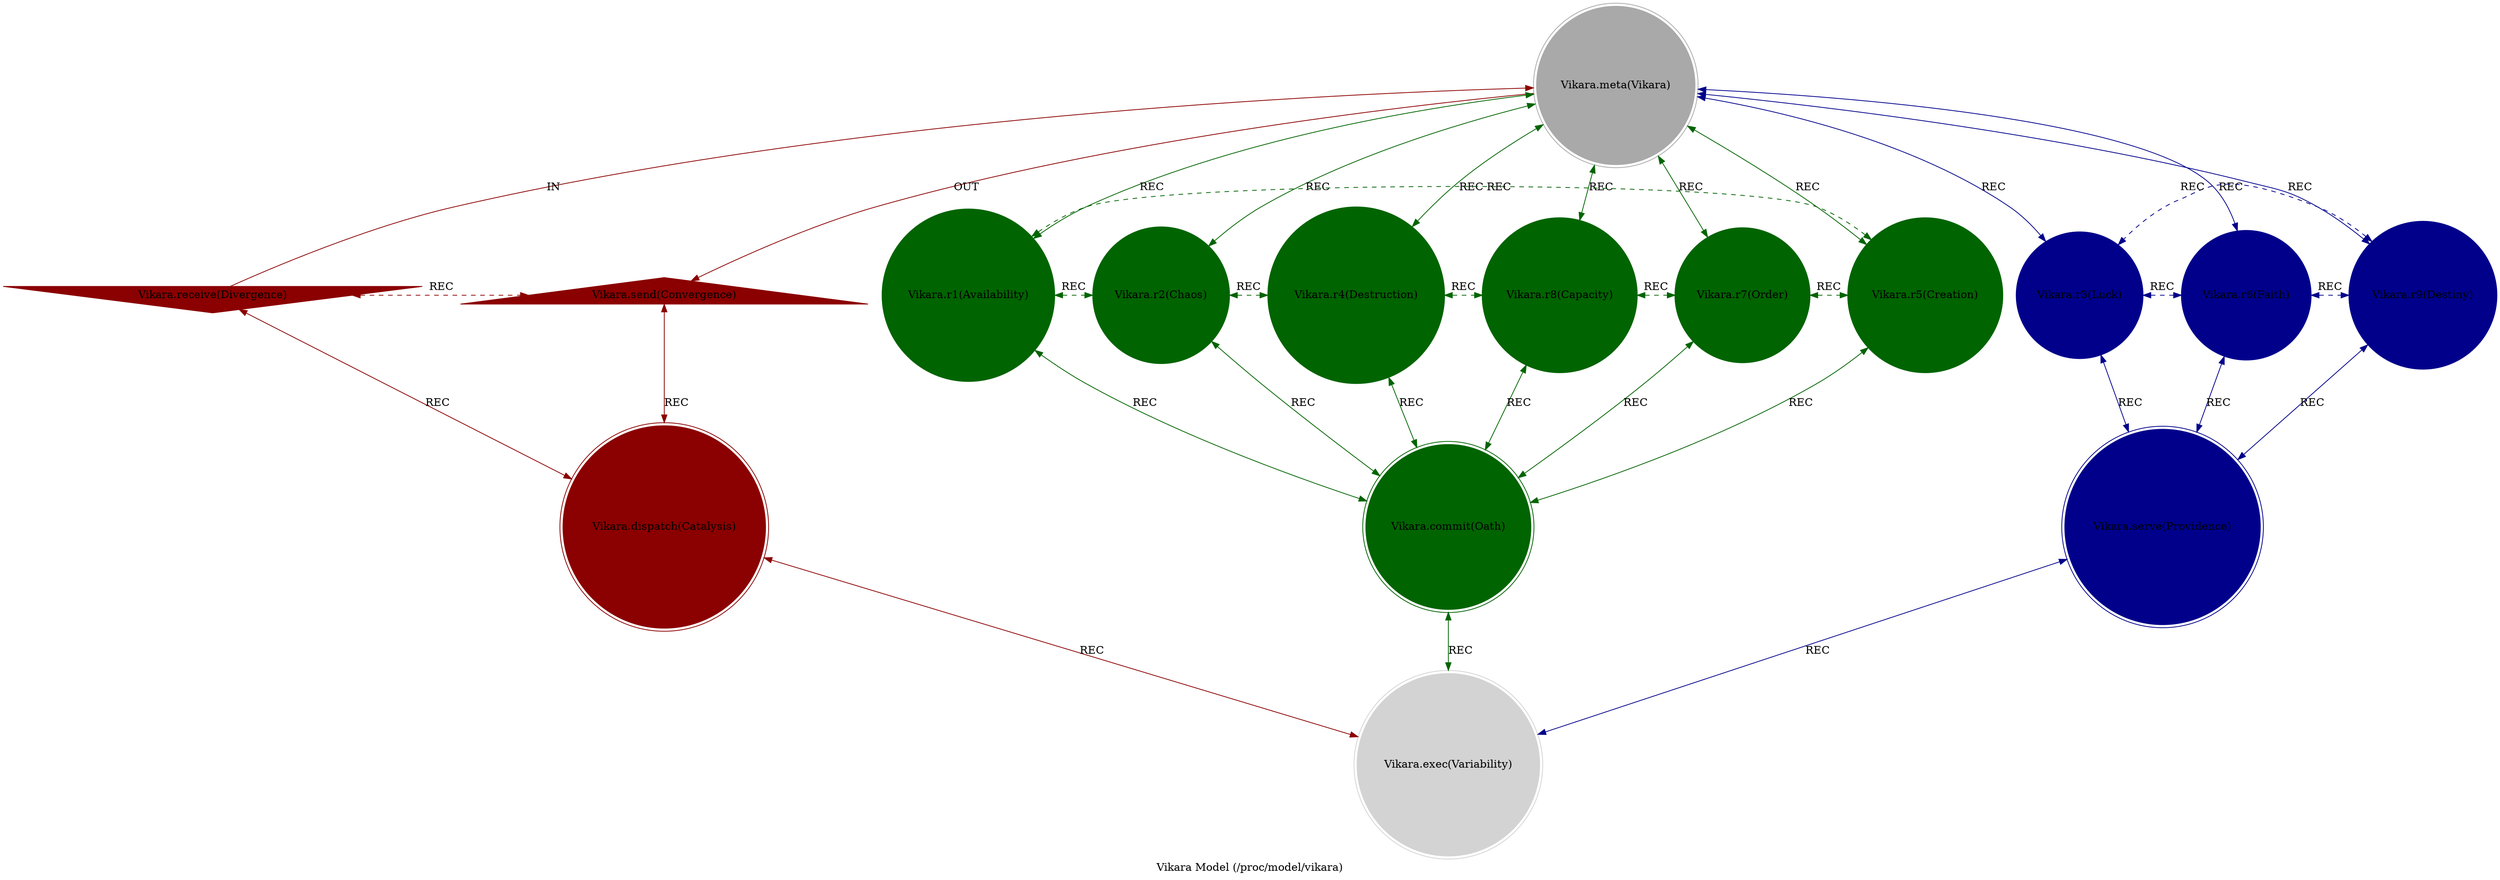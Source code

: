 strict digraph VikaraModel {
    style = filled;
    color = lightgray;
    node [shape = circle; style = filled; color = lightgreen;];
    edge [color = darkgray;];
    label = "Vikara Model (/proc/model/vikara)";
    comment = "{{description}}";
    
    spark_a_t [label = "Vikara.receive(Divergence)";comment = "Potential: {{description}}";shape = invtriangle;color = darkred;];
    spark_0_t [label = "Vikara.meta(Vikara)";comment = "Abstract: {{description}}";shape = doublecircle;color = darkgray;];
    spark_b_t [label = "Vikara.send(Convergence)";comment = "Manifest: {{description}}";shape = triangle;color = darkred;];
    spark_1_t [label = "Vikara.r1(Availability)";comment = "Initiation: {{description}}";color = darkgreen;];
    spark_2_t [label = "Vikara.r2(Chaos)";comment = "Response: {{description}}";color = darkgreen;];
    spark_4_t [label = "Vikara.r4(Destruction)";comment = "Integration: {{description}}";color = darkgreen;];
    spark_8_t [label = "Vikara.r8(Capacity)";comment = "Reflection: {{description}}";color = darkgreen;];
    spark_7_t [label = "Vikara.r7(Order)";comment = "Consolidation: {{description}}";color = darkgreen;];
    spark_5_t [label = "Vikara.r5(Creation)";comment = "Propagation: {{description}}";color = darkgreen;];
    spark_3_t [label = "Vikara.r3(Luck)";comment = "Thesis: {{description}}";color = darkblue;];
    spark_6_t [label = "Vikara.r6(Faith)";comment = "Antithesis: {{description}}";color = darkblue;];
    spark_9_t [label = "Vikara.r9(Destiny)";comment = "Synthesis: {{description}}";color = darkblue;];
    spark_c_t [label = "Vikara.dispatch(Catalysis)";comment = "Why-Who: {{description}}";shape = doublecircle;color = darkred;];
    spark_d_t [label = "Vikara.commit(Oath)";comment = "What-How: {{description}}";shape = doublecircle;color = darkgreen;];
    spark_e_t [label = "Vikara.serve(Providence)";comment = "When-Where: {{description}}";shape = doublecircle;color = darkblue;];
    spark_f_t [label = "Vikara.exec(Variability)";comment = "Which-Closure: {{description}}";shape = doublecircle;color = lightgray;];
    
    spark_a_t -> spark_0_t [label = "IN"; comment = "{{description}}"; color = darkred; constraint = false;];
    spark_0_t -> spark_b_t [label = "OUT"; comment = "{{description}}"; color = darkred;];
    spark_a_t -> spark_c_t [label = "REC"; comment = "{{description}}"; color = darkred; dir = both;];
    spark_b_t -> spark_c_t [label = "REC"; comment = "{{description}}"; color = darkred; dir = both;];
    spark_a_t -> spark_b_t [label = "REC"; comment = "{{description}}"; color = darkred; dir = both; style = dashed; constraint = false;];
    
    spark_0_t -> spark_1_t [label = "REC"; comment = "{{description}}"; color = darkgreen; dir = both;];
    spark_0_t -> spark_2_t [label = "REC"; comment = "{{description}}"; color = darkgreen; dir = both;];
    spark_0_t -> spark_4_t [label = "REC"; comment = "{{description}}"; color = darkgreen; dir = both;];
    spark_0_t -> spark_8_t [label = "REC"; comment = "{{description}}"; color = darkgreen; dir = both;];
    spark_0_t -> spark_7_t [label = "REC"; comment = "{{description}}"; color = darkgreen; dir = both;];
    spark_0_t -> spark_5_t [label = "REC"; comment = "{{description}}"; color = darkgreen; dir = both;];
    
    spark_1_t -> spark_2_t [label = "REC"; comment = "{{description}}"; color = darkgreen; dir = both; style = dashed; constraint = false;];
    spark_2_t -> spark_4_t [label = "REC"; comment = "{{description}}"; color = darkgreen; dir = both; style = dashed; constraint = false;];
    spark_4_t -> spark_8_t [label = "REC"; comment = "{{description}}"; color = darkgreen; dir = both; style = dashed; constraint = false;];
    spark_8_t -> spark_7_t [label = "REC"; comment = "{{description}}"; color = darkgreen; dir = both; style = dashed; constraint = false;];
    spark_7_t -> spark_5_t [label = "REC"; comment = "{{description}}"; color = darkgreen; dir = both; style = dashed; constraint = false;];
    spark_5_t -> spark_1_t [label = "REC"; comment = "{{description}}"; color = darkgreen; dir = both; style = dashed; constraint = false;];
    
    spark_1_t -> spark_d_t [label = "REC"; comment = "{{description}}"; color = darkgreen; dir = both;];
    spark_2_t -> spark_d_t [label = "REC"; comment = "{{description}}"; color = darkgreen; dir = both;];
    spark_4_t -> spark_d_t [label = "REC"; comment = "{{description}}"; color = darkgreen; dir = both;];
    spark_8_t -> spark_d_t [label = "REC"; comment = "{{description}}"; color = darkgreen; dir = both;];
    spark_7_t -> spark_d_t [label = "REC"; comment = "{{description}}"; color = darkgreen; dir = both;];
    spark_5_t -> spark_d_t [label = "REC"; comment = "{{description}}"; color = darkgreen; dir = both;];
    
    spark_0_t -> spark_3_t [label = "REC"; comment = "{{description}}"; color = darkblue; dir = both;];
    spark_0_t -> spark_6_t [label = "REC"; comment = "{{description}}"; color = darkblue; dir = both;];
    spark_0_t -> spark_9_t [label = "REC"; comment = "{{description}}"; color = darkblue; dir = both;];
    
    spark_3_t -> spark_e_t [label = "REC"; comment = "{{description}}"; color = darkblue; dir = both;];
    spark_6_t -> spark_e_t [label = "REC"; comment = "{{description}}"; color = darkblue; dir = both;];
    spark_9_t -> spark_e_t [label = "REC"; comment = "{{description}}"; color = darkblue; dir = both;];
    
    spark_3_t -> spark_6_t [label = "REC"; comment = "{{description}}"; color = darkblue; dir = both; style = dashed; constraint = false;];
    spark_6_t -> spark_9_t [label = "REC"; comment = "{{description}}"; color = darkblue; dir = both; style = dashed; constraint = false;];
    spark_9_t -> spark_3_t [label = "REC"; comment = "{{description}}"; color = darkblue; dir = both; style = dashed; constraint = false;];
    
    spark_c_t -> spark_f_t [label = "REC"; comment = "{{description}}"; color = darkred; dir = both;];
    spark_d_t -> spark_f_t [label = "REC"; comment = "{{description}}"; color = darkgreen; dir = both;];
    spark_e_t -> spark_f_t [label = "REC"; comment = "{{description}}"; color = darkblue; dir = both;];
}